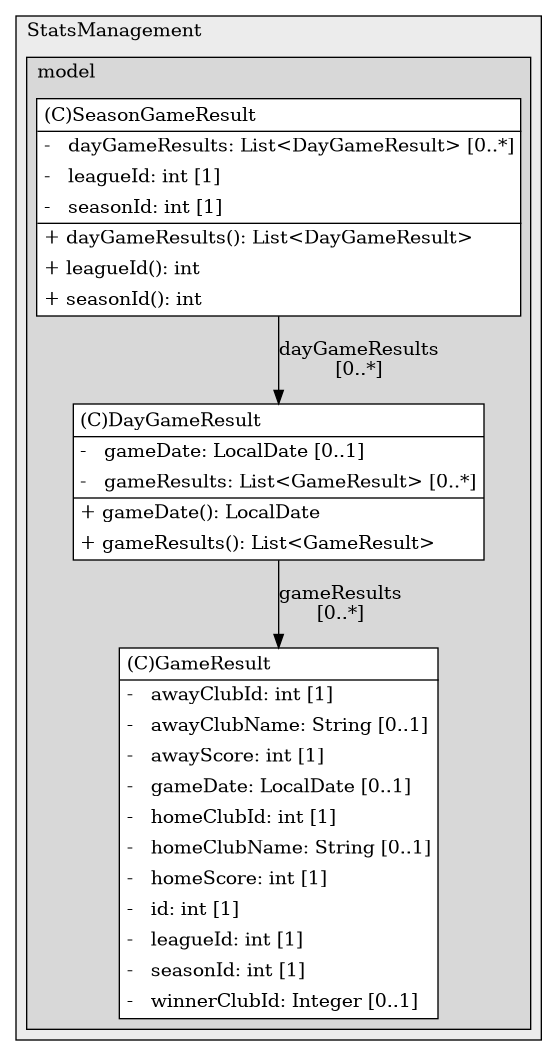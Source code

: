 @startuml

/' diagram meta data start
config=StructureConfiguration;
{
  "projectClassification": {
    "searchMode": "OpenProject", // OpenProject, AllProjects
    "includedProjects": "",
    "pathEndKeywords": "*.impl",
    "isClientPath": "",
    "isClientName": "",
    "isTestPath": "",
    "isTestName": "",
    "isMappingPath": "",
    "isMappingName": "",
    "isDataAccessPath": "",
    "isDataAccessName": "",
    "isDataStructurePath": "",
    "isDataStructureName": "",
    "isInterfaceStructuresPath": "",
    "isInterfaceStructuresName": "",
    "isEntryPointPath": "",
    "isEntryPointName": "",
    "treatFinalFieldsAsMandatory": false
  },
  "graphRestriction": {
    "classPackageExcludeFilter": "",
    "classPackageIncludeFilter": "",
    "classNameExcludeFilter": "",
    "classNameIncludeFilter": "",
    "methodNameExcludeFilter": "",
    "methodNameIncludeFilter": "",
    "removeByInheritance": "", // inheritance/annotation based filtering is done in a second step
    "removeByAnnotation": "",
    "removeByClassPackage": "", // cleanup the graph after inheritance/annotation based filtering is done
    "removeByClassName": "",
    "cutMappings": false,
    "cutEnum": true,
    "cutTests": true,
    "cutClient": true,
    "cutDataAccess": false,
    "cutInterfaceStructures": false,
    "cutDataStructures": false,
    "cutGetterAndSetter": true,
    "cutConstructors": true
  },
  "graphTraversal": {
    "forwardDepth": 6,
    "backwardDepth": 6,
    "classPackageExcludeFilter": "",
    "classPackageIncludeFilter": "",
    "classNameExcludeFilter": "",
    "classNameIncludeFilter": "",
    "methodNameExcludeFilter": "",
    "methodNameIncludeFilter": "",
    "hideMappings": false,
    "hideDataStructures": false,
    "hidePrivateMethods": true,
    "hideInterfaceCalls": true, // indirection: implementation -> interface (is hidden) -> implementation
    "onlyShowApplicationEntryPoints": false, // root node is included
    "useMethodCallsForStructureDiagram": "ForwardOnly" // ForwardOnly, BothDirections, No
  },
  "details": {
    "aggregation": "GroupByClass", // ByClass, GroupByClass, None
    "showClassGenericTypes": true,
    "showMethods": true,
    "showMethodParameterNames": true,
    "showMethodParameterTypes": true,
    "showMethodReturnType": true,
    "showPackageLevels": 2,
    "showDetailedClassStructure": true
  },
  "rootClass": "football.StatsManagement.model.domain.DayGameResult",
  "extensionCallbackMethod": "" // qualified.class.name#methodName - signature: public static String method(String)
}
diagram meta data end '/



digraph g {
    rankdir="TB"
    splines=polyline
    

'nodes 
subgraph cluster_1158403618 { 
   	label=StatsManagement
	labeljust=l
	fillcolor="#ececec"
	style=filled
   
   subgraph cluster_509993891 { 
   	label=model
	labeljust=l
	fillcolor="#d8d8d8"
	style=filled
   
   DayGameResult1646002774[
	label=<<TABLE BORDER="1" CELLBORDER="0" CELLPADDING="4" CELLSPACING="0">
<TR><TD ALIGN="LEFT" >(C)DayGameResult</TD></TR>
<HR/>
<TR><TD ALIGN="LEFT" >-   gameDate: LocalDate [0..1]</TD></TR>
<TR><TD ALIGN="LEFT" >-   gameResults: List&lt;GameResult&gt; [0..*]</TD></TR>
<HR/>
<TR><TD ALIGN="LEFT" >+ gameDate(): LocalDate</TD></TR>
<TR><TD ALIGN="LEFT" >+ gameResults(): List&lt;GameResult&gt;</TD></TR>
</TABLE>>
	style=filled
	margin=0
	shape=plaintext
	fillcolor="#FFFFFF"
];

GameResult1673924981[
	label=<<TABLE BORDER="1" CELLBORDER="0" CELLPADDING="4" CELLSPACING="0">
<TR><TD ALIGN="LEFT" >(C)GameResult</TD></TR>
<HR/>
<TR><TD ALIGN="LEFT" >-   awayClubId: int [1]</TD></TR>
<TR><TD ALIGN="LEFT" >-   awayClubName: String [0..1]</TD></TR>
<TR><TD ALIGN="LEFT" >-   awayScore: int [1]</TD></TR>
<TR><TD ALIGN="LEFT" >-   gameDate: LocalDate [0..1]</TD></TR>
<TR><TD ALIGN="LEFT" >-   homeClubId: int [1]</TD></TR>
<TR><TD ALIGN="LEFT" >-   homeClubName: String [0..1]</TD></TR>
<TR><TD ALIGN="LEFT" >-   homeScore: int [1]</TD></TR>
<TR><TD ALIGN="LEFT" >-   id: int [1]</TD></TR>
<TR><TD ALIGN="LEFT" >-   leagueId: int [1]</TD></TR>
<TR><TD ALIGN="LEFT" >-   seasonId: int [1]</TD></TR>
<TR><TD ALIGN="LEFT" >-   winnerClubId: Integer [0..1]</TD></TR>
</TABLE>>
	style=filled
	margin=0
	shape=plaintext
	fillcolor="#FFFFFF"
];

SeasonGameResult1646002774[
	label=<<TABLE BORDER="1" CELLBORDER="0" CELLPADDING="4" CELLSPACING="0">
<TR><TD ALIGN="LEFT" >(C)SeasonGameResult</TD></TR>
<HR/>
<TR><TD ALIGN="LEFT" >-   dayGameResults: List&lt;DayGameResult&gt; [0..*]</TD></TR>
<TR><TD ALIGN="LEFT" >-   leagueId: int [1]</TD></TR>
<TR><TD ALIGN="LEFT" >-   seasonId: int [1]</TD></TR>
<HR/>
<TR><TD ALIGN="LEFT" >+ dayGameResults(): List&lt;DayGameResult&gt;</TD></TR>
<TR><TD ALIGN="LEFT" >+ leagueId(): int</TD></TR>
<TR><TD ALIGN="LEFT" >+ seasonId(): int</TD></TR>
</TABLE>>
	style=filled
	margin=0
	shape=plaintext
	fillcolor="#FFFFFF"
];
} 
} 

'edges    
DayGameResult1646002774 -> GameResult1673924981[label="gameResults
[0..*]"];
SeasonGameResult1646002774 -> DayGameResult1646002774[label="dayGameResults
[0..*]"];
    
}
@enduml